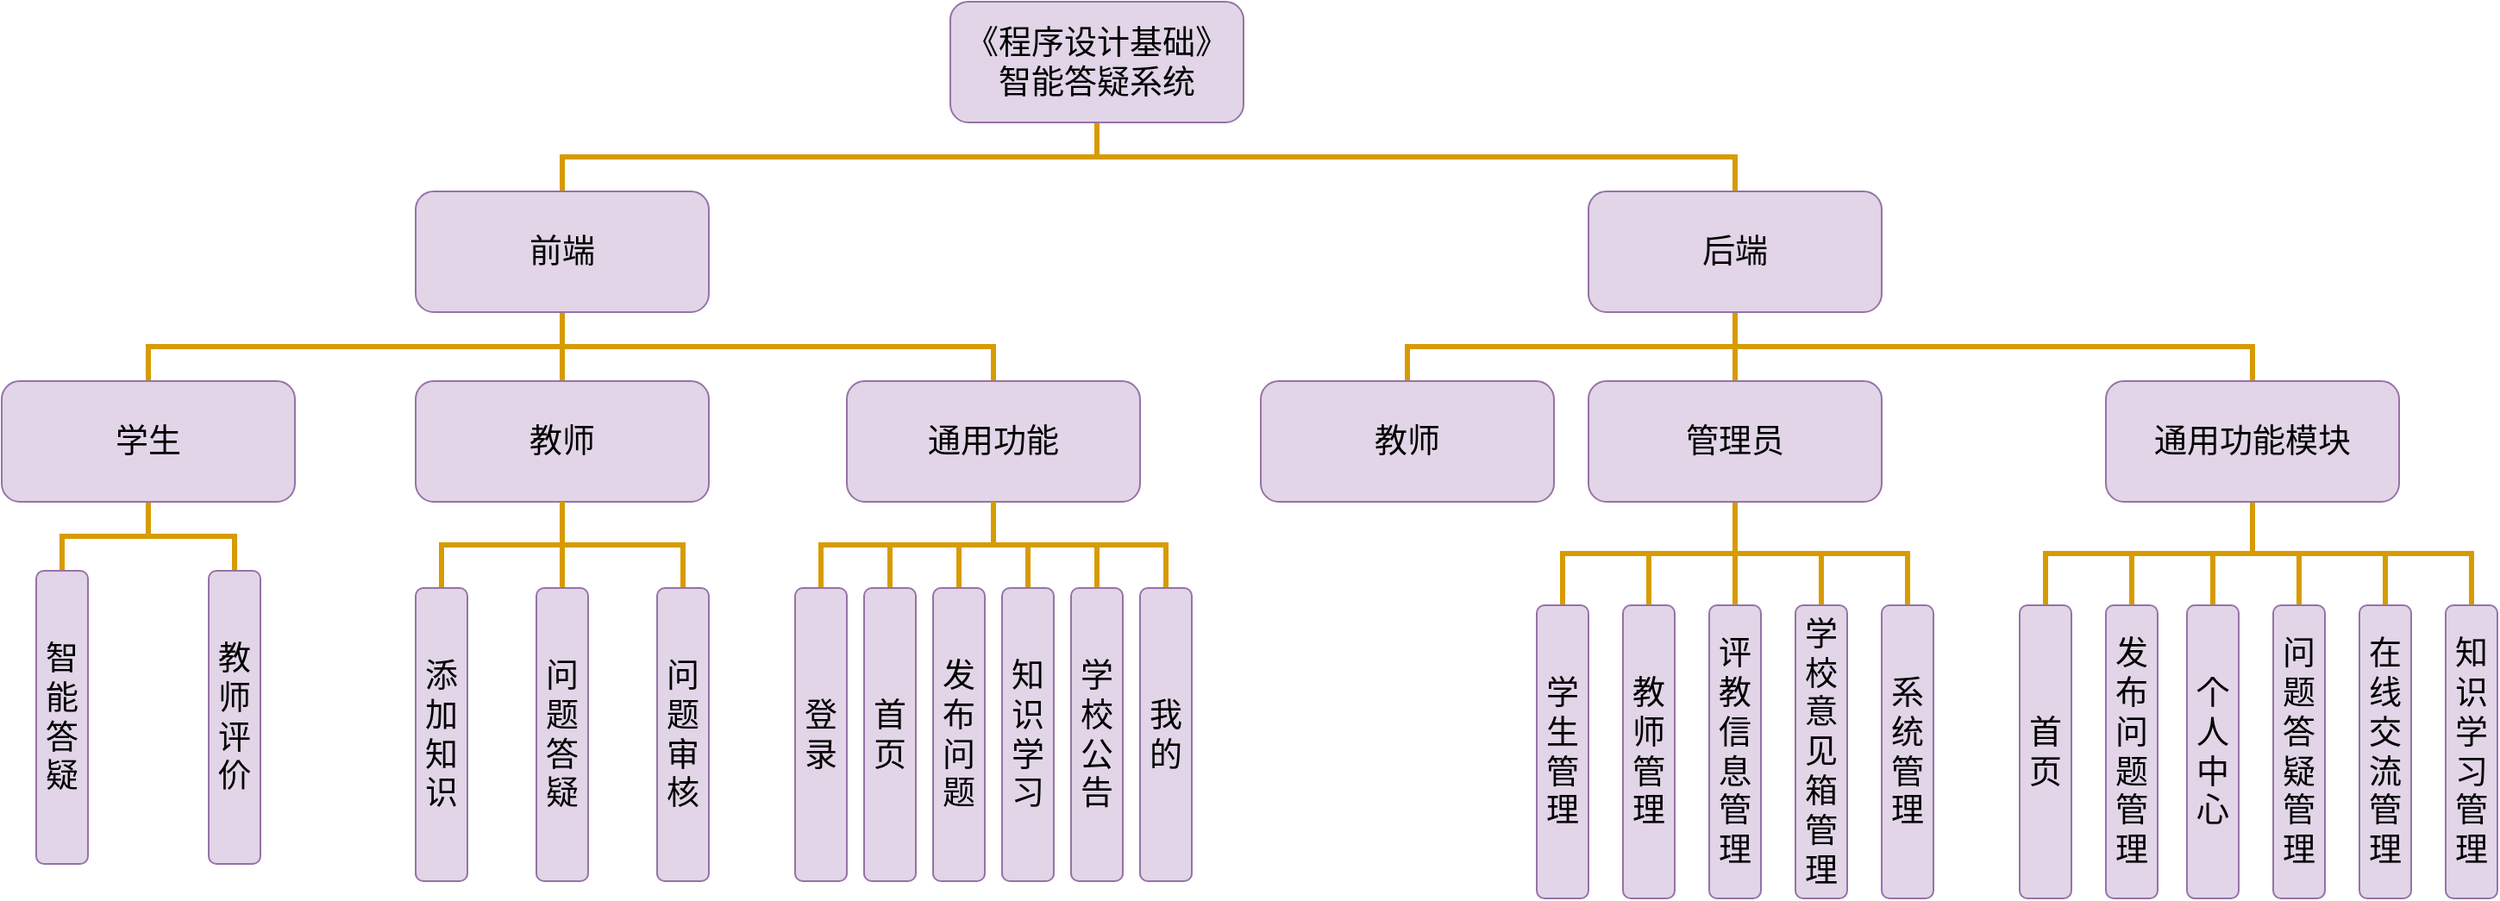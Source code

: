 <mxfile version="21.2.9" type="github">
  <diagram name="第 1 页" id="jqJrd9Sck8A6dQ75Ne0t">
    <mxGraphModel dx="1908" dy="748" grid="1" gridSize="10" guides="1" tooltips="1" connect="1" arrows="1" fold="1" page="1" pageScale="1" pageWidth="827" pageHeight="1169" math="0" shadow="0">
      <root>
        <mxCell id="0" />
        <mxCell id="1" parent="0" />
        <mxCell id="ayN-ifdYic-fvMNJGLhU-4" style="edgeStyle=orthogonalEdgeStyle;rounded=0;orthogonalLoop=1;jettySize=auto;html=1;exitX=0.5;exitY=1;exitDx=0;exitDy=0;entryX=0.5;entryY=0;entryDx=0;entryDy=0;fillColor=#ffe6cc;strokeColor=#d79b00;endArrow=none;endFill=0;strokeWidth=3;" edge="1" parent="1" source="ayN-ifdYic-fvMNJGLhU-1" target="ayN-ifdYic-fvMNJGLhU-2">
          <mxGeometry relative="1" as="geometry" />
        </mxCell>
        <mxCell id="ayN-ifdYic-fvMNJGLhU-5" style="edgeStyle=orthogonalEdgeStyle;shape=connector;rounded=0;orthogonalLoop=1;jettySize=auto;html=1;exitX=0.5;exitY=1;exitDx=0;exitDy=0;entryX=0.5;entryY=0;entryDx=0;entryDy=0;labelBackgroundColor=default;strokeColor=#d79b00;strokeWidth=3;fontFamily=Helvetica;fontSize=11;fontColor=default;endArrow=none;endFill=0;fillColor=#ffe6cc;" edge="1" parent="1" source="ayN-ifdYic-fvMNJGLhU-1" target="ayN-ifdYic-fvMNJGLhU-3">
          <mxGeometry relative="1" as="geometry" />
        </mxCell>
        <mxCell id="ayN-ifdYic-fvMNJGLhU-1" value="《程序设计基础》智能答疑系统" style="rounded=1;whiteSpace=wrap;html=1;fillColor=#e1d5e7;strokeColor=#9673a6;fontSize=19;" vertex="1" parent="1">
          <mxGeometry x="130" y="30" width="170" height="70" as="geometry" />
        </mxCell>
        <mxCell id="ayN-ifdYic-fvMNJGLhU-12" style="edgeStyle=orthogonalEdgeStyle;shape=connector;rounded=0;orthogonalLoop=1;jettySize=auto;html=1;exitX=0.5;exitY=1;exitDx=0;exitDy=0;entryX=0.5;entryY=0;entryDx=0;entryDy=0;labelBackgroundColor=default;strokeColor=#d79b00;strokeWidth=3;fontFamily=Helvetica;fontSize=11;fontColor=default;endArrow=none;endFill=0;fillColor=#ffe6cc;" edge="1" parent="1" source="ayN-ifdYic-fvMNJGLhU-2" target="ayN-ifdYic-fvMNJGLhU-6">
          <mxGeometry relative="1" as="geometry" />
        </mxCell>
        <mxCell id="ayN-ifdYic-fvMNJGLhU-13" style="edgeStyle=orthogonalEdgeStyle;shape=connector;rounded=0;orthogonalLoop=1;jettySize=auto;html=1;exitX=0.5;exitY=1;exitDx=0;exitDy=0;entryX=0.5;entryY=0;entryDx=0;entryDy=0;labelBackgroundColor=default;strokeColor=#d79b00;strokeWidth=3;fontFamily=Helvetica;fontSize=11;fontColor=default;endArrow=none;endFill=0;fillColor=#ffe6cc;" edge="1" parent="1" source="ayN-ifdYic-fvMNJGLhU-2" target="ayN-ifdYic-fvMNJGLhU-7">
          <mxGeometry relative="1" as="geometry" />
        </mxCell>
        <mxCell id="ayN-ifdYic-fvMNJGLhU-14" style="edgeStyle=orthogonalEdgeStyle;shape=connector;rounded=0;orthogonalLoop=1;jettySize=auto;html=1;exitX=0.5;exitY=1;exitDx=0;exitDy=0;entryX=0.5;entryY=0;entryDx=0;entryDy=0;labelBackgroundColor=default;strokeColor=#d79b00;strokeWidth=3;fontFamily=Helvetica;fontSize=11;fontColor=default;endArrow=none;endFill=0;fillColor=#ffe6cc;" edge="1" parent="1" source="ayN-ifdYic-fvMNJGLhU-2" target="ayN-ifdYic-fvMNJGLhU-8">
          <mxGeometry relative="1" as="geometry" />
        </mxCell>
        <mxCell id="ayN-ifdYic-fvMNJGLhU-2" value="前端" style="rounded=1;whiteSpace=wrap;html=1;fillColor=#e1d5e7;strokeColor=#9673a6;fontSize=19;" vertex="1" parent="1">
          <mxGeometry x="-180" y="140" width="170" height="70" as="geometry" />
        </mxCell>
        <mxCell id="ayN-ifdYic-fvMNJGLhU-15" style="edgeStyle=orthogonalEdgeStyle;shape=connector;rounded=0;orthogonalLoop=1;jettySize=auto;html=1;exitX=0.5;exitY=1;exitDx=0;exitDy=0;entryX=0.5;entryY=0;entryDx=0;entryDy=0;labelBackgroundColor=default;strokeColor=#d79b00;strokeWidth=3;fontFamily=Helvetica;fontSize=11;fontColor=default;endArrow=none;endFill=0;fillColor=#ffe6cc;" edge="1" parent="1" source="ayN-ifdYic-fvMNJGLhU-3" target="ayN-ifdYic-fvMNJGLhU-9">
          <mxGeometry relative="1" as="geometry" />
        </mxCell>
        <mxCell id="ayN-ifdYic-fvMNJGLhU-16" style="edgeStyle=orthogonalEdgeStyle;shape=connector;rounded=0;orthogonalLoop=1;jettySize=auto;html=1;exitX=0.5;exitY=1;exitDx=0;exitDy=0;entryX=0.5;entryY=0;entryDx=0;entryDy=0;labelBackgroundColor=default;strokeColor=#d79b00;strokeWidth=3;fontFamily=Helvetica;fontSize=11;fontColor=default;endArrow=none;endFill=0;fillColor=#ffe6cc;" edge="1" parent="1" source="ayN-ifdYic-fvMNJGLhU-3" target="ayN-ifdYic-fvMNJGLhU-10">
          <mxGeometry relative="1" as="geometry" />
        </mxCell>
        <mxCell id="ayN-ifdYic-fvMNJGLhU-17" style="edgeStyle=orthogonalEdgeStyle;shape=connector;rounded=0;orthogonalLoop=1;jettySize=auto;html=1;exitX=0.5;exitY=1;exitDx=0;exitDy=0;entryX=0.5;entryY=0;entryDx=0;entryDy=0;labelBackgroundColor=default;strokeColor=#d79b00;strokeWidth=3;fontFamily=Helvetica;fontSize=11;fontColor=default;endArrow=none;endFill=0;fillColor=#ffe6cc;" edge="1" parent="1" source="ayN-ifdYic-fvMNJGLhU-3" target="ayN-ifdYic-fvMNJGLhU-11">
          <mxGeometry relative="1" as="geometry" />
        </mxCell>
        <mxCell id="ayN-ifdYic-fvMNJGLhU-3" value="后端" style="rounded=1;whiteSpace=wrap;html=1;fillColor=#e1d5e7;strokeColor=#9673a6;fontSize=19;" vertex="1" parent="1">
          <mxGeometry x="500" y="140" width="170" height="70" as="geometry" />
        </mxCell>
        <mxCell id="ayN-ifdYic-fvMNJGLhU-30" style="edgeStyle=orthogonalEdgeStyle;shape=connector;rounded=0;orthogonalLoop=1;jettySize=auto;html=1;exitX=0.5;exitY=1;exitDx=0;exitDy=0;entryX=0.5;entryY=1;entryDx=0;entryDy=0;labelBackgroundColor=default;strokeColor=#d79b00;strokeWidth=3;fontFamily=Helvetica;fontSize=11;fontColor=default;endArrow=none;endFill=0;fillColor=#ffe6cc;" edge="1" parent="1" source="ayN-ifdYic-fvMNJGLhU-6" target="ayN-ifdYic-fvMNJGLhU-28">
          <mxGeometry relative="1" as="geometry" />
        </mxCell>
        <mxCell id="ayN-ifdYic-fvMNJGLhU-31" style="edgeStyle=orthogonalEdgeStyle;shape=connector;rounded=0;orthogonalLoop=1;jettySize=auto;html=1;exitX=0.5;exitY=1;exitDx=0;exitDy=0;entryX=0.5;entryY=1;entryDx=0;entryDy=0;labelBackgroundColor=default;strokeColor=#d79b00;strokeWidth=3;fontFamily=Helvetica;fontSize=11;fontColor=default;endArrow=none;endFill=0;fillColor=#ffe6cc;" edge="1" parent="1" source="ayN-ifdYic-fvMNJGLhU-6" target="ayN-ifdYic-fvMNJGLhU-29">
          <mxGeometry relative="1" as="geometry" />
        </mxCell>
        <mxCell id="ayN-ifdYic-fvMNJGLhU-6" value="学生" style="rounded=1;whiteSpace=wrap;html=1;fillColor=#e1d5e7;strokeColor=#9673a6;fontSize=19;" vertex="1" parent="1">
          <mxGeometry x="-420" y="250" width="170" height="70" as="geometry" />
        </mxCell>
        <mxCell id="ayN-ifdYic-fvMNJGLhU-32" style="edgeStyle=orthogonalEdgeStyle;shape=connector;rounded=0;orthogonalLoop=1;jettySize=auto;html=1;exitX=0.5;exitY=1;exitDx=0;exitDy=0;entryX=0.5;entryY=1;entryDx=0;entryDy=0;labelBackgroundColor=default;strokeColor=#d79b00;strokeWidth=3;fontFamily=Helvetica;fontSize=11;fontColor=default;endArrow=none;endFill=0;fillColor=#ffe6cc;" edge="1" parent="1" source="ayN-ifdYic-fvMNJGLhU-7" target="ayN-ifdYic-fvMNJGLhU-26">
          <mxGeometry relative="1" as="geometry" />
        </mxCell>
        <mxCell id="ayN-ifdYic-fvMNJGLhU-7" value="教师" style="rounded=1;whiteSpace=wrap;html=1;fillColor=#e1d5e7;strokeColor=#9673a6;fontSize=19;" vertex="1" parent="1">
          <mxGeometry x="-180" y="250" width="170" height="70" as="geometry" />
        </mxCell>
        <mxCell id="ayN-ifdYic-fvMNJGLhU-35" style="edgeStyle=orthogonalEdgeStyle;shape=connector;rounded=0;orthogonalLoop=1;jettySize=auto;html=1;exitX=0.5;exitY=1;exitDx=0;exitDy=0;entryX=0.5;entryY=1;entryDx=0;entryDy=0;labelBackgroundColor=default;strokeColor=#d79b00;strokeWidth=3;fontFamily=Helvetica;fontSize=11;fontColor=default;endArrow=none;endFill=0;fillColor=#ffe6cc;" edge="1" parent="1" source="ayN-ifdYic-fvMNJGLhU-8" target="ayN-ifdYic-fvMNJGLhU-18">
          <mxGeometry relative="1" as="geometry" />
        </mxCell>
        <mxCell id="ayN-ifdYic-fvMNJGLhU-8" value="通用功能" style="rounded=1;whiteSpace=wrap;html=1;fillColor=#e1d5e7;strokeColor=#9673a6;fontSize=19;" vertex="1" parent="1">
          <mxGeometry x="70" y="250" width="170" height="70" as="geometry" />
        </mxCell>
        <mxCell id="ayN-ifdYic-fvMNJGLhU-9" value="教师" style="rounded=1;whiteSpace=wrap;html=1;fillColor=#e1d5e7;strokeColor=#9673a6;fontSize=19;" vertex="1" parent="1">
          <mxGeometry x="310" y="250" width="170" height="70" as="geometry" />
        </mxCell>
        <mxCell id="ayN-ifdYic-fvMNJGLhU-55" style="edgeStyle=orthogonalEdgeStyle;shape=connector;rounded=0;orthogonalLoop=1;jettySize=auto;html=1;exitX=0.5;exitY=1;exitDx=0;exitDy=0;entryX=0.5;entryY=1;entryDx=0;entryDy=0;labelBackgroundColor=default;strokeColor=#d79b00;strokeWidth=3;fontFamily=Helvetica;fontSize=11;fontColor=default;endArrow=none;endFill=0;fillColor=#ffe6cc;" edge="1" parent="1" source="ayN-ifdYic-fvMNJGLhU-10" target="ayN-ifdYic-fvMNJGLhU-50">
          <mxGeometry relative="1" as="geometry" />
        </mxCell>
        <mxCell id="ayN-ifdYic-fvMNJGLhU-57" style="edgeStyle=orthogonalEdgeStyle;shape=connector;rounded=0;orthogonalLoop=1;jettySize=auto;html=1;exitX=0.5;exitY=1;exitDx=0;exitDy=0;entryX=0.5;entryY=1;entryDx=0;entryDy=0;labelBackgroundColor=default;strokeColor=#d79b00;strokeWidth=3;fontFamily=Helvetica;fontSize=11;fontColor=default;endArrow=none;endFill=0;fillColor=#ffe6cc;" edge="1" parent="1" source="ayN-ifdYic-fvMNJGLhU-10" target="ayN-ifdYic-fvMNJGLhU-49">
          <mxGeometry relative="1" as="geometry" />
        </mxCell>
        <mxCell id="ayN-ifdYic-fvMNJGLhU-59" style="edgeStyle=orthogonalEdgeStyle;shape=connector;rounded=0;orthogonalLoop=1;jettySize=auto;html=1;exitX=0.5;exitY=1;exitDx=0;exitDy=0;entryX=0.5;entryY=1;entryDx=0;entryDy=0;labelBackgroundColor=default;strokeColor=#d79b00;strokeWidth=3;fontFamily=Helvetica;fontSize=11;fontColor=default;endArrow=none;endFill=0;fillColor=#ffe6cc;" edge="1" parent="1" source="ayN-ifdYic-fvMNJGLhU-10" target="ayN-ifdYic-fvMNJGLhU-46">
          <mxGeometry relative="1" as="geometry" />
        </mxCell>
        <mxCell id="ayN-ifdYic-fvMNJGLhU-61" style="edgeStyle=orthogonalEdgeStyle;shape=connector;rounded=0;orthogonalLoop=1;jettySize=auto;html=1;exitX=0.5;exitY=1;exitDx=0;exitDy=0;entryX=0.5;entryY=1;entryDx=0;entryDy=0;labelBackgroundColor=default;strokeColor=#d79b00;strokeWidth=3;fontFamily=Helvetica;fontSize=11;fontColor=default;endArrow=none;endFill=0;fillColor=#ffe6cc;" edge="1" parent="1" source="ayN-ifdYic-fvMNJGLhU-10" target="ayN-ifdYic-fvMNJGLhU-44">
          <mxGeometry relative="1" as="geometry" />
        </mxCell>
        <mxCell id="ayN-ifdYic-fvMNJGLhU-63" style="edgeStyle=orthogonalEdgeStyle;shape=connector;rounded=0;orthogonalLoop=1;jettySize=auto;html=1;exitX=0.5;exitY=1;exitDx=0;exitDy=0;entryX=0.5;entryY=1;entryDx=0;entryDy=0;labelBackgroundColor=default;strokeColor=#d79b00;strokeWidth=3;fontFamily=Helvetica;fontSize=11;fontColor=default;endArrow=none;endFill=0;fillColor=#ffe6cc;" edge="1" parent="1" source="ayN-ifdYic-fvMNJGLhU-10" target="ayN-ifdYic-fvMNJGLhU-43">
          <mxGeometry relative="1" as="geometry" />
        </mxCell>
        <mxCell id="ayN-ifdYic-fvMNJGLhU-10" value="管理员" style="rounded=1;whiteSpace=wrap;html=1;fillColor=#e1d5e7;strokeColor=#9673a6;fontSize=19;" vertex="1" parent="1">
          <mxGeometry x="500" y="250" width="170" height="70" as="geometry" />
        </mxCell>
        <mxCell id="ayN-ifdYic-fvMNJGLhU-56" style="edgeStyle=orthogonalEdgeStyle;shape=connector;rounded=0;orthogonalLoop=1;jettySize=auto;html=1;exitX=0.5;exitY=1;exitDx=0;exitDy=0;entryX=0.5;entryY=1;entryDx=0;entryDy=0;labelBackgroundColor=default;strokeColor=#d79b00;strokeWidth=3;fontFamily=Helvetica;fontSize=11;fontColor=default;endArrow=none;endFill=0;fillColor=#ffe6cc;" edge="1" parent="1" source="ayN-ifdYic-fvMNJGLhU-11" target="ayN-ifdYic-fvMNJGLhU-52">
          <mxGeometry relative="1" as="geometry" />
        </mxCell>
        <mxCell id="ayN-ifdYic-fvMNJGLhU-58" style="edgeStyle=orthogonalEdgeStyle;shape=connector;rounded=0;orthogonalLoop=1;jettySize=auto;html=1;exitX=0.5;exitY=1;exitDx=0;exitDy=0;entryX=0.5;entryY=1;entryDx=0;entryDy=0;labelBackgroundColor=default;strokeColor=#d79b00;strokeWidth=3;fontFamily=Helvetica;fontSize=11;fontColor=default;endArrow=none;endFill=0;fillColor=#ffe6cc;" edge="1" parent="1" source="ayN-ifdYic-fvMNJGLhU-11" target="ayN-ifdYic-fvMNJGLhU-48">
          <mxGeometry relative="1" as="geometry" />
        </mxCell>
        <mxCell id="ayN-ifdYic-fvMNJGLhU-60" style="edgeStyle=orthogonalEdgeStyle;shape=connector;rounded=0;orthogonalLoop=1;jettySize=auto;html=1;exitX=0.5;exitY=1;exitDx=0;exitDy=0;entryX=0.5;entryY=1;entryDx=0;entryDy=0;labelBackgroundColor=default;strokeColor=#d79b00;strokeWidth=3;fontFamily=Helvetica;fontSize=11;fontColor=default;endArrow=none;endFill=0;fillColor=#ffe6cc;" edge="1" parent="1" source="ayN-ifdYic-fvMNJGLhU-11" target="ayN-ifdYic-fvMNJGLhU-51">
          <mxGeometry relative="1" as="geometry" />
        </mxCell>
        <mxCell id="ayN-ifdYic-fvMNJGLhU-62" style="edgeStyle=orthogonalEdgeStyle;shape=connector;rounded=0;orthogonalLoop=1;jettySize=auto;html=1;exitX=0.5;exitY=1;exitDx=0;exitDy=0;entryX=0.5;entryY=1;entryDx=0;entryDy=0;labelBackgroundColor=default;strokeColor=#d79b00;strokeWidth=3;fontFamily=Helvetica;fontSize=11;fontColor=default;endArrow=none;endFill=0;fillColor=#ffe6cc;" edge="1" parent="1" source="ayN-ifdYic-fvMNJGLhU-11" target="ayN-ifdYic-fvMNJGLhU-47">
          <mxGeometry relative="1" as="geometry" />
        </mxCell>
        <mxCell id="ayN-ifdYic-fvMNJGLhU-64" style="edgeStyle=orthogonalEdgeStyle;shape=connector;rounded=0;orthogonalLoop=1;jettySize=auto;html=1;exitX=0.5;exitY=1;exitDx=0;exitDy=0;entryX=0.5;entryY=1;entryDx=0;entryDy=0;labelBackgroundColor=default;strokeColor=#d79b00;strokeWidth=3;fontFamily=Helvetica;fontSize=11;fontColor=default;endArrow=none;endFill=0;fillColor=#ffe6cc;" edge="1" parent="1" source="ayN-ifdYic-fvMNJGLhU-11" target="ayN-ifdYic-fvMNJGLhU-45">
          <mxGeometry relative="1" as="geometry" />
        </mxCell>
        <mxCell id="ayN-ifdYic-fvMNJGLhU-65" style="edgeStyle=orthogonalEdgeStyle;shape=connector;rounded=0;orthogonalLoop=1;jettySize=auto;html=1;exitX=0.5;exitY=1;exitDx=0;exitDy=0;entryX=0.5;entryY=1;entryDx=0;entryDy=0;labelBackgroundColor=default;strokeColor=#d79b00;strokeWidth=3;fontFamily=Helvetica;fontSize=11;fontColor=default;endArrow=none;endFill=0;fillColor=#ffe6cc;" edge="1" parent="1" source="ayN-ifdYic-fvMNJGLhU-11" target="ayN-ifdYic-fvMNJGLhU-42">
          <mxGeometry relative="1" as="geometry" />
        </mxCell>
        <mxCell id="ayN-ifdYic-fvMNJGLhU-11" value="通用功能模块" style="rounded=1;whiteSpace=wrap;html=1;fillColor=#e1d5e7;strokeColor=#9673a6;fontSize=19;" vertex="1" parent="1">
          <mxGeometry x="800" y="250" width="170" height="70" as="geometry" />
        </mxCell>
        <mxCell id="ayN-ifdYic-fvMNJGLhU-18" value="登录" style="rounded=1;fillColor=#e1d5e7;strokeColor=#9673a6;fontSize=19;fontFamily=Times New Roman;flipV=0;flipH=0;direction=west;whiteSpace=wrap;html=1;horizontal=1;" vertex="1" parent="1">
          <mxGeometry x="40" y="370" width="30" height="170" as="geometry" />
        </mxCell>
        <mxCell id="ayN-ifdYic-fvMNJGLhU-40" style="edgeStyle=orthogonalEdgeStyle;shape=connector;rounded=0;orthogonalLoop=1;jettySize=auto;html=1;exitX=0.5;exitY=1;exitDx=0;exitDy=0;entryX=0.5;entryY=1;entryDx=0;entryDy=0;labelBackgroundColor=default;strokeColor=#d79b00;strokeWidth=3;fontFamily=Helvetica;fontSize=11;fontColor=default;endArrow=none;endFill=0;fillColor=#ffe6cc;" edge="1" parent="1" source="ayN-ifdYic-fvMNJGLhU-19" target="ayN-ifdYic-fvMNJGLhU-8">
          <mxGeometry relative="1" as="geometry" />
        </mxCell>
        <mxCell id="ayN-ifdYic-fvMNJGLhU-19" value="知识学习" style="rounded=1;fillColor=#e1d5e7;strokeColor=#9673a6;fontSize=19;fontFamily=Times New Roman;flipV=0;flipH=0;direction=west;whiteSpace=wrap;html=1;horizontal=1;" vertex="1" parent="1">
          <mxGeometry x="160" y="370" width="30" height="170" as="geometry" />
        </mxCell>
        <mxCell id="ayN-ifdYic-fvMNJGLhU-37" style="edgeStyle=orthogonalEdgeStyle;shape=connector;rounded=0;orthogonalLoop=1;jettySize=auto;html=1;exitX=0.5;exitY=1;exitDx=0;exitDy=0;entryX=0.5;entryY=1;entryDx=0;entryDy=0;labelBackgroundColor=default;strokeColor=#d79b00;strokeWidth=3;fontFamily=Helvetica;fontSize=11;fontColor=default;endArrow=none;endFill=0;fillColor=#ffe6cc;" edge="1" parent="1" source="ayN-ifdYic-fvMNJGLhU-20" target="ayN-ifdYic-fvMNJGLhU-8">
          <mxGeometry relative="1" as="geometry" />
        </mxCell>
        <mxCell id="ayN-ifdYic-fvMNJGLhU-20" value="首页" style="rounded=1;fillColor=#e1d5e7;strokeColor=#9673a6;fontSize=19;fontFamily=Times New Roman;flipV=0;flipH=0;direction=west;whiteSpace=wrap;html=1;horizontal=1;" vertex="1" parent="1">
          <mxGeometry x="80" y="370" width="30" height="170" as="geometry" />
        </mxCell>
        <mxCell id="ayN-ifdYic-fvMNJGLhU-38" style="edgeStyle=orthogonalEdgeStyle;shape=connector;rounded=0;orthogonalLoop=1;jettySize=auto;html=1;exitX=0.5;exitY=1;exitDx=0;exitDy=0;entryX=0.5;entryY=1;entryDx=0;entryDy=0;labelBackgroundColor=default;strokeColor=#d79b00;strokeWidth=3;fontFamily=Helvetica;fontSize=11;fontColor=default;endArrow=none;endFill=0;fillColor=#ffe6cc;" edge="1" parent="1" source="ayN-ifdYic-fvMNJGLhU-22" target="ayN-ifdYic-fvMNJGLhU-8">
          <mxGeometry relative="1" as="geometry" />
        </mxCell>
        <mxCell id="ayN-ifdYic-fvMNJGLhU-22" value="发布问题" style="rounded=1;fillColor=#e1d5e7;strokeColor=#9673a6;fontSize=19;fontFamily=Times New Roman;flipV=0;flipH=0;direction=west;whiteSpace=wrap;html=1;horizontal=1;" vertex="1" parent="1">
          <mxGeometry x="120" y="370" width="30" height="170" as="geometry" />
        </mxCell>
        <mxCell id="ayN-ifdYic-fvMNJGLhU-41" style="edgeStyle=orthogonalEdgeStyle;shape=connector;rounded=0;orthogonalLoop=1;jettySize=auto;html=1;exitX=0.5;exitY=1;exitDx=0;exitDy=0;entryX=0.5;entryY=1;entryDx=0;entryDy=0;labelBackgroundColor=default;strokeColor=#d79b00;strokeWidth=3;fontFamily=Helvetica;fontSize=11;fontColor=default;endArrow=none;endFill=0;fillColor=#ffe6cc;" edge="1" parent="1" source="ayN-ifdYic-fvMNJGLhU-23" target="ayN-ifdYic-fvMNJGLhU-8">
          <mxGeometry relative="1" as="geometry" />
        </mxCell>
        <mxCell id="ayN-ifdYic-fvMNJGLhU-23" value="学校公告" style="rounded=1;fillColor=#e1d5e7;strokeColor=#9673a6;fontSize=19;fontFamily=Times New Roman;flipV=0;flipH=0;direction=west;whiteSpace=wrap;html=1;horizontal=1;" vertex="1" parent="1">
          <mxGeometry x="200" y="370" width="30" height="170" as="geometry" />
        </mxCell>
        <mxCell id="ayN-ifdYic-fvMNJGLhU-39" style="edgeStyle=orthogonalEdgeStyle;shape=connector;rounded=0;orthogonalLoop=1;jettySize=auto;html=1;exitX=0.5;exitY=1;exitDx=0;exitDy=0;entryX=0.5;entryY=1;entryDx=0;entryDy=0;labelBackgroundColor=default;strokeColor=#d79b00;strokeWidth=3;fontFamily=Helvetica;fontSize=11;fontColor=default;endArrow=none;endFill=0;fillColor=#ffe6cc;" edge="1" parent="1" source="ayN-ifdYic-fvMNJGLhU-24" target="ayN-ifdYic-fvMNJGLhU-8">
          <mxGeometry relative="1" as="geometry" />
        </mxCell>
        <mxCell id="ayN-ifdYic-fvMNJGLhU-24" value="我的" style="rounded=1;fillColor=#e1d5e7;strokeColor=#9673a6;fontSize=19;fontFamily=Times New Roman;flipV=0;flipH=0;direction=west;whiteSpace=wrap;html=1;horizontal=1;" vertex="1" parent="1">
          <mxGeometry x="240" y="370" width="30" height="170" as="geometry" />
        </mxCell>
        <mxCell id="ayN-ifdYic-fvMNJGLhU-33" style="edgeStyle=orthogonalEdgeStyle;shape=connector;rounded=0;orthogonalLoop=1;jettySize=auto;html=1;exitX=0.5;exitY=1;exitDx=0;exitDy=0;labelBackgroundColor=default;strokeColor=#d79b00;strokeWidth=3;fontFamily=Helvetica;fontSize=11;fontColor=default;endArrow=none;endFill=0;fillColor=#ffe6cc;" edge="1" parent="1" source="ayN-ifdYic-fvMNJGLhU-25">
          <mxGeometry relative="1" as="geometry">
            <mxPoint x="-95" y="320" as="targetPoint" />
          </mxGeometry>
        </mxCell>
        <mxCell id="ayN-ifdYic-fvMNJGLhU-25" value="问题答疑" style="rounded=1;fillColor=#e1d5e7;strokeColor=#9673a6;fontSize=19;fontFamily=Times New Roman;flipV=0;flipH=0;direction=west;whiteSpace=wrap;html=1;horizontal=1;" vertex="1" parent="1">
          <mxGeometry x="-110" y="370" width="30" height="170" as="geometry" />
        </mxCell>
        <mxCell id="ayN-ifdYic-fvMNJGLhU-26" value="添加知识" style="rounded=1;fillColor=#e1d5e7;strokeColor=#9673a6;fontSize=19;fontFamily=Times New Roman;flipV=0;flipH=0;direction=west;whiteSpace=wrap;html=1;horizontal=1;" vertex="1" parent="1">
          <mxGeometry x="-180" y="370" width="30" height="170" as="geometry" />
        </mxCell>
        <mxCell id="ayN-ifdYic-fvMNJGLhU-34" style="edgeStyle=orthogonalEdgeStyle;shape=connector;rounded=0;orthogonalLoop=1;jettySize=auto;html=1;exitX=0.5;exitY=1;exitDx=0;exitDy=0;entryX=0.5;entryY=1;entryDx=0;entryDy=0;labelBackgroundColor=default;strokeColor=#d79b00;strokeWidth=3;fontFamily=Helvetica;fontSize=11;fontColor=default;endArrow=none;endFill=0;fillColor=#ffe6cc;" edge="1" parent="1" source="ayN-ifdYic-fvMNJGLhU-27" target="ayN-ifdYic-fvMNJGLhU-7">
          <mxGeometry relative="1" as="geometry" />
        </mxCell>
        <mxCell id="ayN-ifdYic-fvMNJGLhU-27" value="问题审核" style="rounded=1;fillColor=#e1d5e7;strokeColor=#9673a6;fontSize=19;fontFamily=Times New Roman;flipV=0;flipH=0;direction=west;whiteSpace=wrap;html=1;horizontal=1;" vertex="1" parent="1">
          <mxGeometry x="-40" y="370" width="30" height="170" as="geometry" />
        </mxCell>
        <mxCell id="ayN-ifdYic-fvMNJGLhU-28" value="智能答疑" style="rounded=1;fillColor=#e1d5e7;strokeColor=#9673a6;fontSize=19;fontFamily=Times New Roman;flipV=0;flipH=0;direction=west;whiteSpace=wrap;html=1;horizontal=1;" vertex="1" parent="1">
          <mxGeometry x="-400" y="360" width="30" height="170" as="geometry" />
        </mxCell>
        <mxCell id="ayN-ifdYic-fvMNJGLhU-29" value="教师评价" style="rounded=1;fillColor=#e1d5e7;strokeColor=#9673a6;fontSize=19;fontFamily=Times New Roman;flipV=0;flipH=0;direction=west;whiteSpace=wrap;html=1;horizontal=1;" vertex="1" parent="1">
          <mxGeometry x="-300" y="360" width="30" height="170" as="geometry" />
        </mxCell>
        <mxCell id="ayN-ifdYic-fvMNJGLhU-42" value="知识学习管理" style="rounded=1;fillColor=#e1d5e7;strokeColor=#9673a6;fontSize=19;fontFamily=Times New Roman;flipV=0;flipH=0;direction=west;whiteSpace=wrap;html=1;horizontal=1;" vertex="1" parent="1">
          <mxGeometry x="997" y="380" width="30" height="170" as="geometry" />
        </mxCell>
        <mxCell id="ayN-ifdYic-fvMNJGLhU-43" value="系统管理" style="rounded=1;fillColor=#e1d5e7;strokeColor=#9673a6;fontSize=19;fontFamily=Times New Roman;flipV=0;flipH=0;direction=west;whiteSpace=wrap;html=1;horizontal=1;" vertex="1" parent="1">
          <mxGeometry x="670" y="380" width="30" height="170" as="geometry" />
        </mxCell>
        <mxCell id="ayN-ifdYic-fvMNJGLhU-44" value="学校意见箱管理" style="rounded=1;fillColor=#e1d5e7;strokeColor=#9673a6;fontSize=19;fontFamily=Times New Roman;flipV=0;flipH=0;direction=west;whiteSpace=wrap;html=1;horizontal=1;" vertex="1" parent="1">
          <mxGeometry x="620" y="380" width="30" height="170" as="geometry" />
        </mxCell>
        <mxCell id="ayN-ifdYic-fvMNJGLhU-45" value="在线交流管理" style="rounded=1;fillColor=#e1d5e7;strokeColor=#9673a6;fontSize=19;fontFamily=Times New Roman;flipV=0;flipH=0;direction=west;whiteSpace=wrap;html=1;horizontal=1;" vertex="1" parent="1">
          <mxGeometry x="947" y="380" width="30" height="170" as="geometry" />
        </mxCell>
        <mxCell id="ayN-ifdYic-fvMNJGLhU-46" value="评教信息管理" style="rounded=1;fillColor=#e1d5e7;strokeColor=#9673a6;fontSize=19;fontFamily=Times New Roman;flipV=0;flipH=0;direction=west;whiteSpace=wrap;html=1;horizontal=1;" vertex="1" parent="1">
          <mxGeometry x="570" y="380" width="30" height="170" as="geometry" />
        </mxCell>
        <mxCell id="ayN-ifdYic-fvMNJGLhU-47" value="问题答疑管理" style="rounded=1;fillColor=#e1d5e7;strokeColor=#9673a6;fontSize=19;fontFamily=Times New Roman;flipV=0;flipH=0;direction=west;whiteSpace=wrap;html=1;horizontal=1;" vertex="1" parent="1">
          <mxGeometry x="897" y="380" width="30" height="170" as="geometry" />
        </mxCell>
        <mxCell id="ayN-ifdYic-fvMNJGLhU-48" value="发布问题管理" style="rounded=1;fillColor=#e1d5e7;strokeColor=#9673a6;fontSize=19;fontFamily=Times New Roman;flipV=0;flipH=0;direction=west;whiteSpace=wrap;html=1;horizontal=1;" vertex="1" parent="1">
          <mxGeometry x="800" y="380" width="30" height="170" as="geometry" />
        </mxCell>
        <mxCell id="ayN-ifdYic-fvMNJGLhU-49" value="教师管理" style="rounded=1;fillColor=#e1d5e7;strokeColor=#9673a6;fontSize=19;fontFamily=Times New Roman;flipV=0;flipH=0;direction=west;whiteSpace=wrap;html=1;horizontal=1;" vertex="1" parent="1">
          <mxGeometry x="520" y="380" width="30" height="170" as="geometry" />
        </mxCell>
        <mxCell id="ayN-ifdYic-fvMNJGLhU-50" value="学生管理" style="rounded=1;fillColor=#e1d5e7;strokeColor=#9673a6;fontSize=19;fontFamily=Times New Roman;flipV=0;flipH=0;direction=west;whiteSpace=wrap;html=1;horizontal=1;" vertex="1" parent="1">
          <mxGeometry x="470" y="380" width="30" height="170" as="geometry" />
        </mxCell>
        <mxCell id="ayN-ifdYic-fvMNJGLhU-51" value="个人中心" style="rounded=1;fillColor=#e1d5e7;strokeColor=#9673a6;fontSize=19;fontFamily=Times New Roman;flipV=0;flipH=0;direction=west;whiteSpace=wrap;html=1;horizontal=1;" vertex="1" parent="1">
          <mxGeometry x="847" y="380" width="30" height="170" as="geometry" />
        </mxCell>
        <mxCell id="ayN-ifdYic-fvMNJGLhU-52" value="首页" style="rounded=1;fillColor=#e1d5e7;strokeColor=#9673a6;fontSize=19;fontFamily=Times New Roman;flipV=0;flipH=0;direction=west;whiteSpace=wrap;html=1;horizontal=1;" vertex="1" parent="1">
          <mxGeometry x="750" y="380" width="30" height="170" as="geometry" />
        </mxCell>
      </root>
    </mxGraphModel>
  </diagram>
</mxfile>
